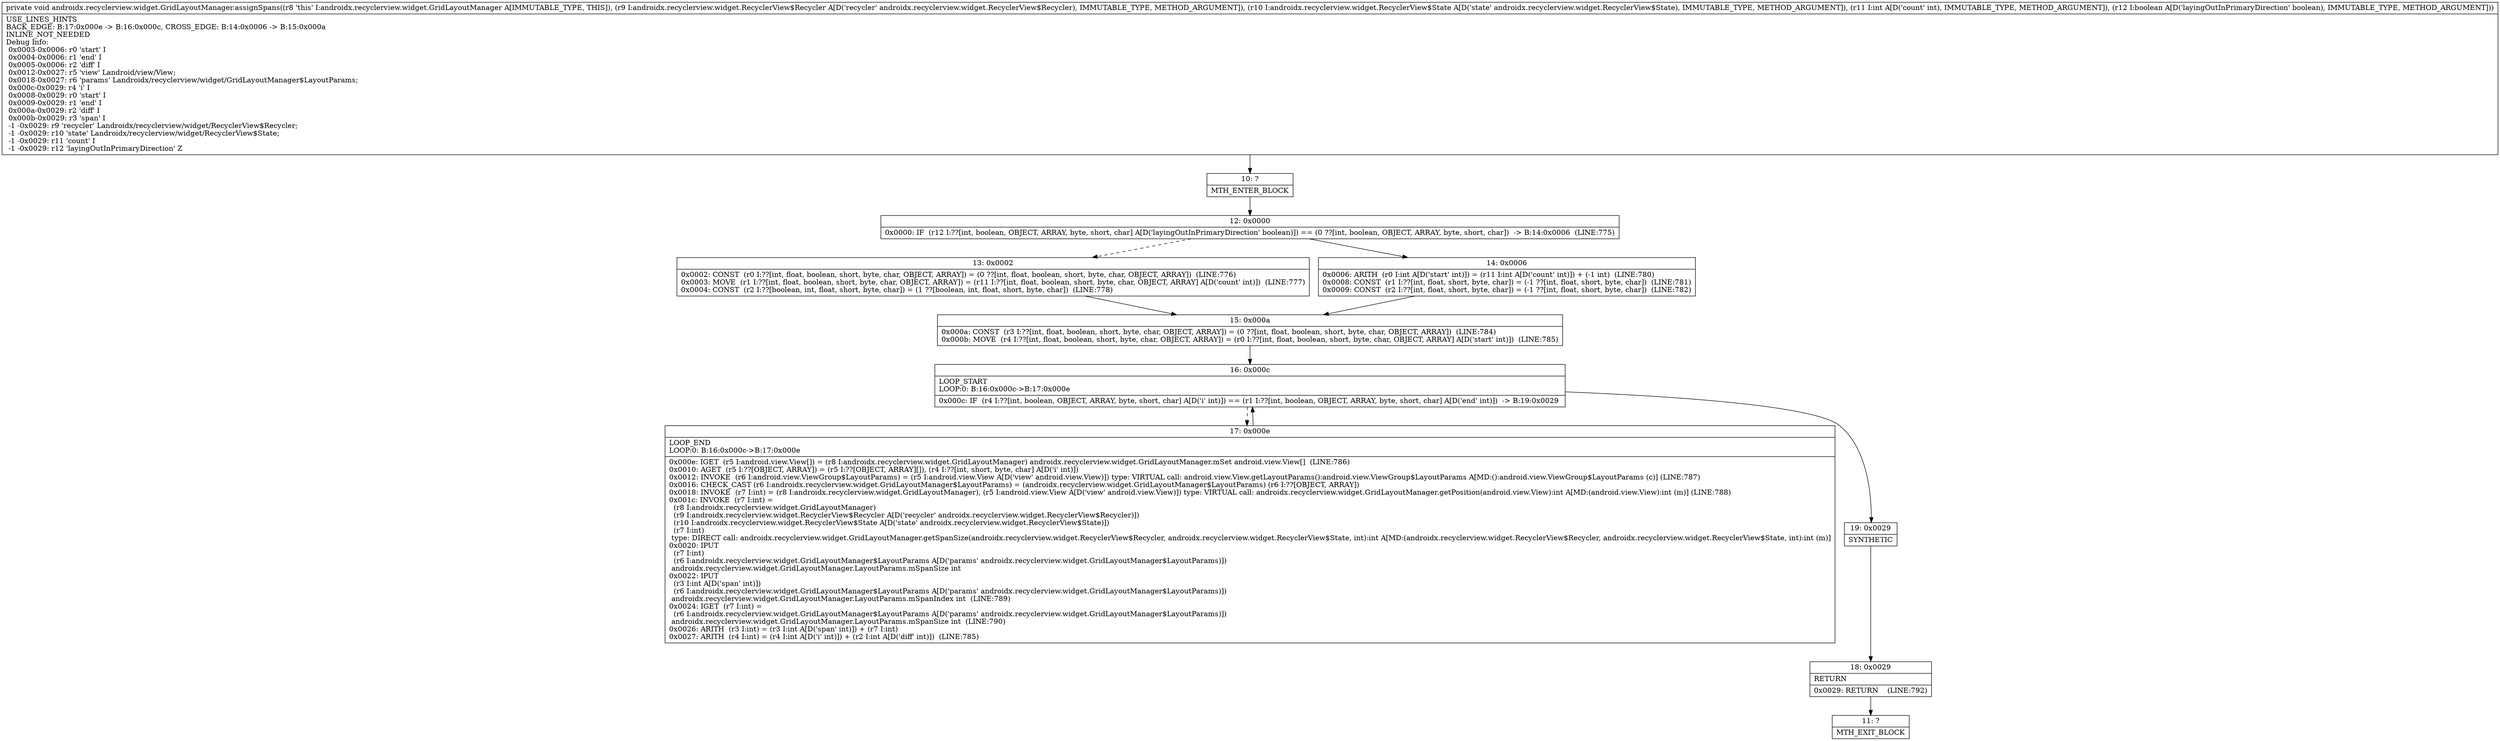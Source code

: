 digraph "CFG forandroidx.recyclerview.widget.GridLayoutManager.assignSpans(Landroidx\/recyclerview\/widget\/RecyclerView$Recycler;Landroidx\/recyclerview\/widget\/RecyclerView$State;IZ)V" {
Node_10 [shape=record,label="{10\:\ ?|MTH_ENTER_BLOCK\l}"];
Node_12 [shape=record,label="{12\:\ 0x0000|0x0000: IF  (r12 I:??[int, boolean, OBJECT, ARRAY, byte, short, char] A[D('layingOutInPrimaryDirection' boolean)]) == (0 ??[int, boolean, OBJECT, ARRAY, byte, short, char])  \-\> B:14:0x0006  (LINE:775)\l}"];
Node_13 [shape=record,label="{13\:\ 0x0002|0x0002: CONST  (r0 I:??[int, float, boolean, short, byte, char, OBJECT, ARRAY]) = (0 ??[int, float, boolean, short, byte, char, OBJECT, ARRAY])  (LINE:776)\l0x0003: MOVE  (r1 I:??[int, float, boolean, short, byte, char, OBJECT, ARRAY]) = (r11 I:??[int, float, boolean, short, byte, char, OBJECT, ARRAY] A[D('count' int)])  (LINE:777)\l0x0004: CONST  (r2 I:??[boolean, int, float, short, byte, char]) = (1 ??[boolean, int, float, short, byte, char])  (LINE:778)\l}"];
Node_15 [shape=record,label="{15\:\ 0x000a|0x000a: CONST  (r3 I:??[int, float, boolean, short, byte, char, OBJECT, ARRAY]) = (0 ??[int, float, boolean, short, byte, char, OBJECT, ARRAY])  (LINE:784)\l0x000b: MOVE  (r4 I:??[int, float, boolean, short, byte, char, OBJECT, ARRAY]) = (r0 I:??[int, float, boolean, short, byte, char, OBJECT, ARRAY] A[D('start' int)])  (LINE:785)\l}"];
Node_16 [shape=record,label="{16\:\ 0x000c|LOOP_START\lLOOP:0: B:16:0x000c\-\>B:17:0x000e\l|0x000c: IF  (r4 I:??[int, boolean, OBJECT, ARRAY, byte, short, char] A[D('i' int)]) == (r1 I:??[int, boolean, OBJECT, ARRAY, byte, short, char] A[D('end' int)])  \-\> B:19:0x0029 \l}"];
Node_17 [shape=record,label="{17\:\ 0x000e|LOOP_END\lLOOP:0: B:16:0x000c\-\>B:17:0x000e\l|0x000e: IGET  (r5 I:android.view.View[]) = (r8 I:androidx.recyclerview.widget.GridLayoutManager) androidx.recyclerview.widget.GridLayoutManager.mSet android.view.View[]  (LINE:786)\l0x0010: AGET  (r5 I:??[OBJECT, ARRAY]) = (r5 I:??[OBJECT, ARRAY][]), (r4 I:??[int, short, byte, char] A[D('i' int)]) \l0x0012: INVOKE  (r6 I:android.view.ViewGroup$LayoutParams) = (r5 I:android.view.View A[D('view' android.view.View)]) type: VIRTUAL call: android.view.View.getLayoutParams():android.view.ViewGroup$LayoutParams A[MD:():android.view.ViewGroup$LayoutParams (c)] (LINE:787)\l0x0016: CHECK_CAST (r6 I:androidx.recyclerview.widget.GridLayoutManager$LayoutParams) = (androidx.recyclerview.widget.GridLayoutManager$LayoutParams) (r6 I:??[OBJECT, ARRAY]) \l0x0018: INVOKE  (r7 I:int) = (r8 I:androidx.recyclerview.widget.GridLayoutManager), (r5 I:android.view.View A[D('view' android.view.View)]) type: VIRTUAL call: androidx.recyclerview.widget.GridLayoutManager.getPosition(android.view.View):int A[MD:(android.view.View):int (m)] (LINE:788)\l0x001c: INVOKE  (r7 I:int) = \l  (r8 I:androidx.recyclerview.widget.GridLayoutManager)\l  (r9 I:androidx.recyclerview.widget.RecyclerView$Recycler A[D('recycler' androidx.recyclerview.widget.RecyclerView$Recycler)])\l  (r10 I:androidx.recyclerview.widget.RecyclerView$State A[D('state' androidx.recyclerview.widget.RecyclerView$State)])\l  (r7 I:int)\l type: DIRECT call: androidx.recyclerview.widget.GridLayoutManager.getSpanSize(androidx.recyclerview.widget.RecyclerView$Recycler, androidx.recyclerview.widget.RecyclerView$State, int):int A[MD:(androidx.recyclerview.widget.RecyclerView$Recycler, androidx.recyclerview.widget.RecyclerView$State, int):int (m)]\l0x0020: IPUT  \l  (r7 I:int)\l  (r6 I:androidx.recyclerview.widget.GridLayoutManager$LayoutParams A[D('params' androidx.recyclerview.widget.GridLayoutManager$LayoutParams)])\l androidx.recyclerview.widget.GridLayoutManager.LayoutParams.mSpanSize int \l0x0022: IPUT  \l  (r3 I:int A[D('span' int)])\l  (r6 I:androidx.recyclerview.widget.GridLayoutManager$LayoutParams A[D('params' androidx.recyclerview.widget.GridLayoutManager$LayoutParams)])\l androidx.recyclerview.widget.GridLayoutManager.LayoutParams.mSpanIndex int  (LINE:789)\l0x0024: IGET  (r7 I:int) = \l  (r6 I:androidx.recyclerview.widget.GridLayoutManager$LayoutParams A[D('params' androidx.recyclerview.widget.GridLayoutManager$LayoutParams)])\l androidx.recyclerview.widget.GridLayoutManager.LayoutParams.mSpanSize int  (LINE:790)\l0x0026: ARITH  (r3 I:int) = (r3 I:int A[D('span' int)]) + (r7 I:int) \l0x0027: ARITH  (r4 I:int) = (r4 I:int A[D('i' int)]) + (r2 I:int A[D('diff' int)])  (LINE:785)\l}"];
Node_19 [shape=record,label="{19\:\ 0x0029|SYNTHETIC\l}"];
Node_18 [shape=record,label="{18\:\ 0x0029|RETURN\l|0x0029: RETURN    (LINE:792)\l}"];
Node_11 [shape=record,label="{11\:\ ?|MTH_EXIT_BLOCK\l}"];
Node_14 [shape=record,label="{14\:\ 0x0006|0x0006: ARITH  (r0 I:int A[D('start' int)]) = (r11 I:int A[D('count' int)]) + (\-1 int)  (LINE:780)\l0x0008: CONST  (r1 I:??[int, float, short, byte, char]) = (\-1 ??[int, float, short, byte, char])  (LINE:781)\l0x0009: CONST  (r2 I:??[int, float, short, byte, char]) = (\-1 ??[int, float, short, byte, char])  (LINE:782)\l}"];
MethodNode[shape=record,label="{private void androidx.recyclerview.widget.GridLayoutManager.assignSpans((r8 'this' I:androidx.recyclerview.widget.GridLayoutManager A[IMMUTABLE_TYPE, THIS]), (r9 I:androidx.recyclerview.widget.RecyclerView$Recycler A[D('recycler' androidx.recyclerview.widget.RecyclerView$Recycler), IMMUTABLE_TYPE, METHOD_ARGUMENT]), (r10 I:androidx.recyclerview.widget.RecyclerView$State A[D('state' androidx.recyclerview.widget.RecyclerView$State), IMMUTABLE_TYPE, METHOD_ARGUMENT]), (r11 I:int A[D('count' int), IMMUTABLE_TYPE, METHOD_ARGUMENT]), (r12 I:boolean A[D('layingOutInPrimaryDirection' boolean), IMMUTABLE_TYPE, METHOD_ARGUMENT]))  | USE_LINES_HINTS\lBACK_EDGE: B:17:0x000e \-\> B:16:0x000c, CROSS_EDGE: B:14:0x0006 \-\> B:15:0x000a\lINLINE_NOT_NEEDED\lDebug Info:\l  0x0003\-0x0006: r0 'start' I\l  0x0004\-0x0006: r1 'end' I\l  0x0005\-0x0006: r2 'diff' I\l  0x0012\-0x0027: r5 'view' Landroid\/view\/View;\l  0x0018\-0x0027: r6 'params' Landroidx\/recyclerview\/widget\/GridLayoutManager$LayoutParams;\l  0x000c\-0x0029: r4 'i' I\l  0x0008\-0x0029: r0 'start' I\l  0x0009\-0x0029: r1 'end' I\l  0x000a\-0x0029: r2 'diff' I\l  0x000b\-0x0029: r3 'span' I\l  \-1 \-0x0029: r9 'recycler' Landroidx\/recyclerview\/widget\/RecyclerView$Recycler;\l  \-1 \-0x0029: r10 'state' Landroidx\/recyclerview\/widget\/RecyclerView$State;\l  \-1 \-0x0029: r11 'count' I\l  \-1 \-0x0029: r12 'layingOutInPrimaryDirection' Z\l}"];
MethodNode -> Node_10;Node_10 -> Node_12;
Node_12 -> Node_13[style=dashed];
Node_12 -> Node_14;
Node_13 -> Node_15;
Node_15 -> Node_16;
Node_16 -> Node_17[style=dashed];
Node_16 -> Node_19;
Node_17 -> Node_16;
Node_19 -> Node_18;
Node_18 -> Node_11;
Node_14 -> Node_15;
}

